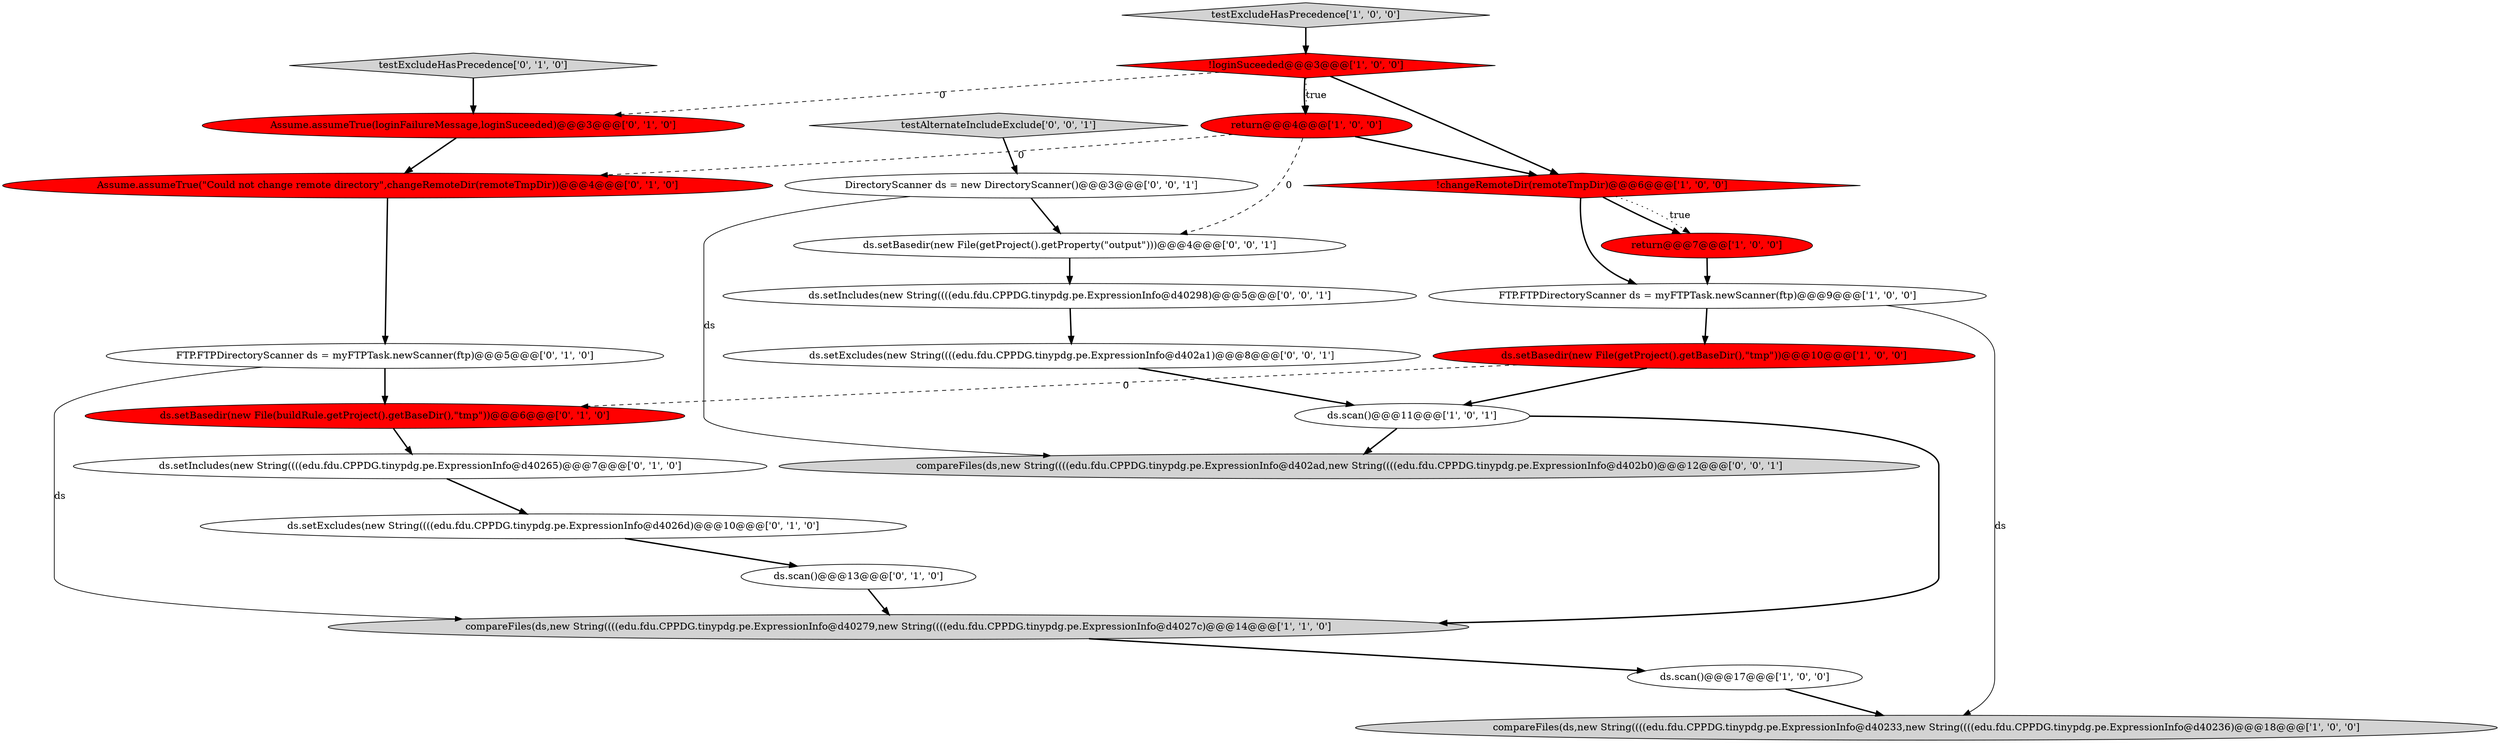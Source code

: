 digraph {
9 [style = filled, label = "ds.setBasedir(new File(getProject().getBaseDir(),\"tmp\"))@@@10@@@['1', '0', '0']", fillcolor = red, shape = ellipse image = "AAA1AAABBB1BBB"];
12 [style = filled, label = "testExcludeHasPrecedence['0', '1', '0']", fillcolor = lightgray, shape = diamond image = "AAA0AAABBB2BBB"];
21 [style = filled, label = "ds.setBasedir(new File(getProject().getProperty(\"output\")))@@@4@@@['0', '0', '1']", fillcolor = white, shape = ellipse image = "AAA0AAABBB3BBB"];
24 [style = filled, label = "ds.setIncludes(new String((((edu.fdu.CPPDG.tinypdg.pe.ExpressionInfo@d40298)@@@5@@@['0', '0', '1']", fillcolor = white, shape = ellipse image = "AAA0AAABBB3BBB"];
4 [style = filled, label = "FTP.FTPDirectoryScanner ds = myFTPTask.newScanner(ftp)@@@9@@@['1', '0', '0']", fillcolor = white, shape = ellipse image = "AAA0AAABBB1BBB"];
10 [style = filled, label = "compareFiles(ds,new String((((edu.fdu.CPPDG.tinypdg.pe.ExpressionInfo@d40279,new String((((edu.fdu.CPPDG.tinypdg.pe.ExpressionInfo@d4027c)@@@14@@@['1', '1', '0']", fillcolor = lightgray, shape = ellipse image = "AAA0AAABBB1BBB"];
2 [style = filled, label = "!loginSuceeded@@@3@@@['1', '0', '0']", fillcolor = red, shape = diamond image = "AAA1AAABBB1BBB"];
1 [style = filled, label = "compareFiles(ds,new String((((edu.fdu.CPPDG.tinypdg.pe.ExpressionInfo@d40233,new String((((edu.fdu.CPPDG.tinypdg.pe.ExpressionInfo@d40236)@@@18@@@['1', '0', '0']", fillcolor = lightgray, shape = ellipse image = "AAA0AAABBB1BBB"];
11 [style = filled, label = "ds.setIncludes(new String((((edu.fdu.CPPDG.tinypdg.pe.ExpressionInfo@d40265)@@@7@@@['0', '1', '0']", fillcolor = white, shape = ellipse image = "AAA0AAABBB2BBB"];
20 [style = filled, label = "DirectoryScanner ds = new DirectoryScanner()@@@3@@@['0', '0', '1']", fillcolor = white, shape = ellipse image = "AAA0AAABBB3BBB"];
23 [style = filled, label = "compareFiles(ds,new String((((edu.fdu.CPPDG.tinypdg.pe.ExpressionInfo@d402ad,new String((((edu.fdu.CPPDG.tinypdg.pe.ExpressionInfo@d402b0)@@@12@@@['0', '0', '1']", fillcolor = lightgray, shape = ellipse image = "AAA0AAABBB3BBB"];
6 [style = filled, label = "ds.scan()@@@17@@@['1', '0', '0']", fillcolor = white, shape = ellipse image = "AAA0AAABBB1BBB"];
16 [style = filled, label = "FTP.FTPDirectoryScanner ds = myFTPTask.newScanner(ftp)@@@5@@@['0', '1', '0']", fillcolor = white, shape = ellipse image = "AAA0AAABBB2BBB"];
0 [style = filled, label = "ds.scan()@@@11@@@['1', '0', '1']", fillcolor = white, shape = ellipse image = "AAA0AAABBB1BBB"];
17 [style = filled, label = "ds.setExcludes(new String((((edu.fdu.CPPDG.tinypdg.pe.ExpressionInfo@d4026d)@@@10@@@['0', '1', '0']", fillcolor = white, shape = ellipse image = "AAA0AAABBB2BBB"];
13 [style = filled, label = "ds.scan()@@@13@@@['0', '1', '0']", fillcolor = white, shape = ellipse image = "AAA0AAABBB2BBB"];
15 [style = filled, label = "Assume.assumeTrue(\"Could not change remote directory\",changeRemoteDir(remoteTmpDir))@@@4@@@['0', '1', '0']", fillcolor = red, shape = ellipse image = "AAA1AAABBB2BBB"];
3 [style = filled, label = "!changeRemoteDir(remoteTmpDir)@@@6@@@['1', '0', '0']", fillcolor = red, shape = diamond image = "AAA1AAABBB1BBB"];
14 [style = filled, label = "Assume.assumeTrue(loginFailureMessage,loginSuceeded)@@@3@@@['0', '1', '0']", fillcolor = red, shape = ellipse image = "AAA1AAABBB2BBB"];
18 [style = filled, label = "ds.setBasedir(new File(buildRule.getProject().getBaseDir(),\"tmp\"))@@@6@@@['0', '1', '0']", fillcolor = red, shape = ellipse image = "AAA1AAABBB2BBB"];
5 [style = filled, label = "testExcludeHasPrecedence['1', '0', '0']", fillcolor = lightgray, shape = diamond image = "AAA0AAABBB1BBB"];
8 [style = filled, label = "return@@@4@@@['1', '0', '0']", fillcolor = red, shape = ellipse image = "AAA1AAABBB1BBB"];
19 [style = filled, label = "ds.setExcludes(new String((((edu.fdu.CPPDG.tinypdg.pe.ExpressionInfo@d402a1)@@@8@@@['0', '0', '1']", fillcolor = white, shape = ellipse image = "AAA0AAABBB3BBB"];
22 [style = filled, label = "testAlternateIncludeExclude['0', '0', '1']", fillcolor = lightgray, shape = diamond image = "AAA0AAABBB3BBB"];
7 [style = filled, label = "return@@@7@@@['1', '0', '0']", fillcolor = red, shape = ellipse image = "AAA1AAABBB1BBB"];
4->9 [style = bold, label=""];
13->10 [style = bold, label=""];
3->7 [style = dotted, label="true"];
16->18 [style = bold, label=""];
24->19 [style = bold, label=""];
9->0 [style = bold, label=""];
9->18 [style = dashed, label="0"];
2->3 [style = bold, label=""];
8->15 [style = dashed, label="0"];
18->11 [style = bold, label=""];
8->3 [style = bold, label=""];
21->24 [style = bold, label=""];
7->4 [style = bold, label=""];
8->21 [style = dashed, label="0"];
15->16 [style = bold, label=""];
3->4 [style = bold, label=""];
10->6 [style = bold, label=""];
19->0 [style = bold, label=""];
20->21 [style = bold, label=""];
6->1 [style = bold, label=""];
4->1 [style = solid, label="ds"];
5->2 [style = bold, label=""];
0->10 [style = bold, label=""];
0->23 [style = bold, label=""];
2->14 [style = dashed, label="0"];
22->20 [style = bold, label=""];
3->7 [style = bold, label=""];
12->14 [style = bold, label=""];
11->17 [style = bold, label=""];
14->15 [style = bold, label=""];
17->13 [style = bold, label=""];
20->23 [style = solid, label="ds"];
2->8 [style = dotted, label="true"];
2->8 [style = bold, label=""];
16->10 [style = solid, label="ds"];
}
